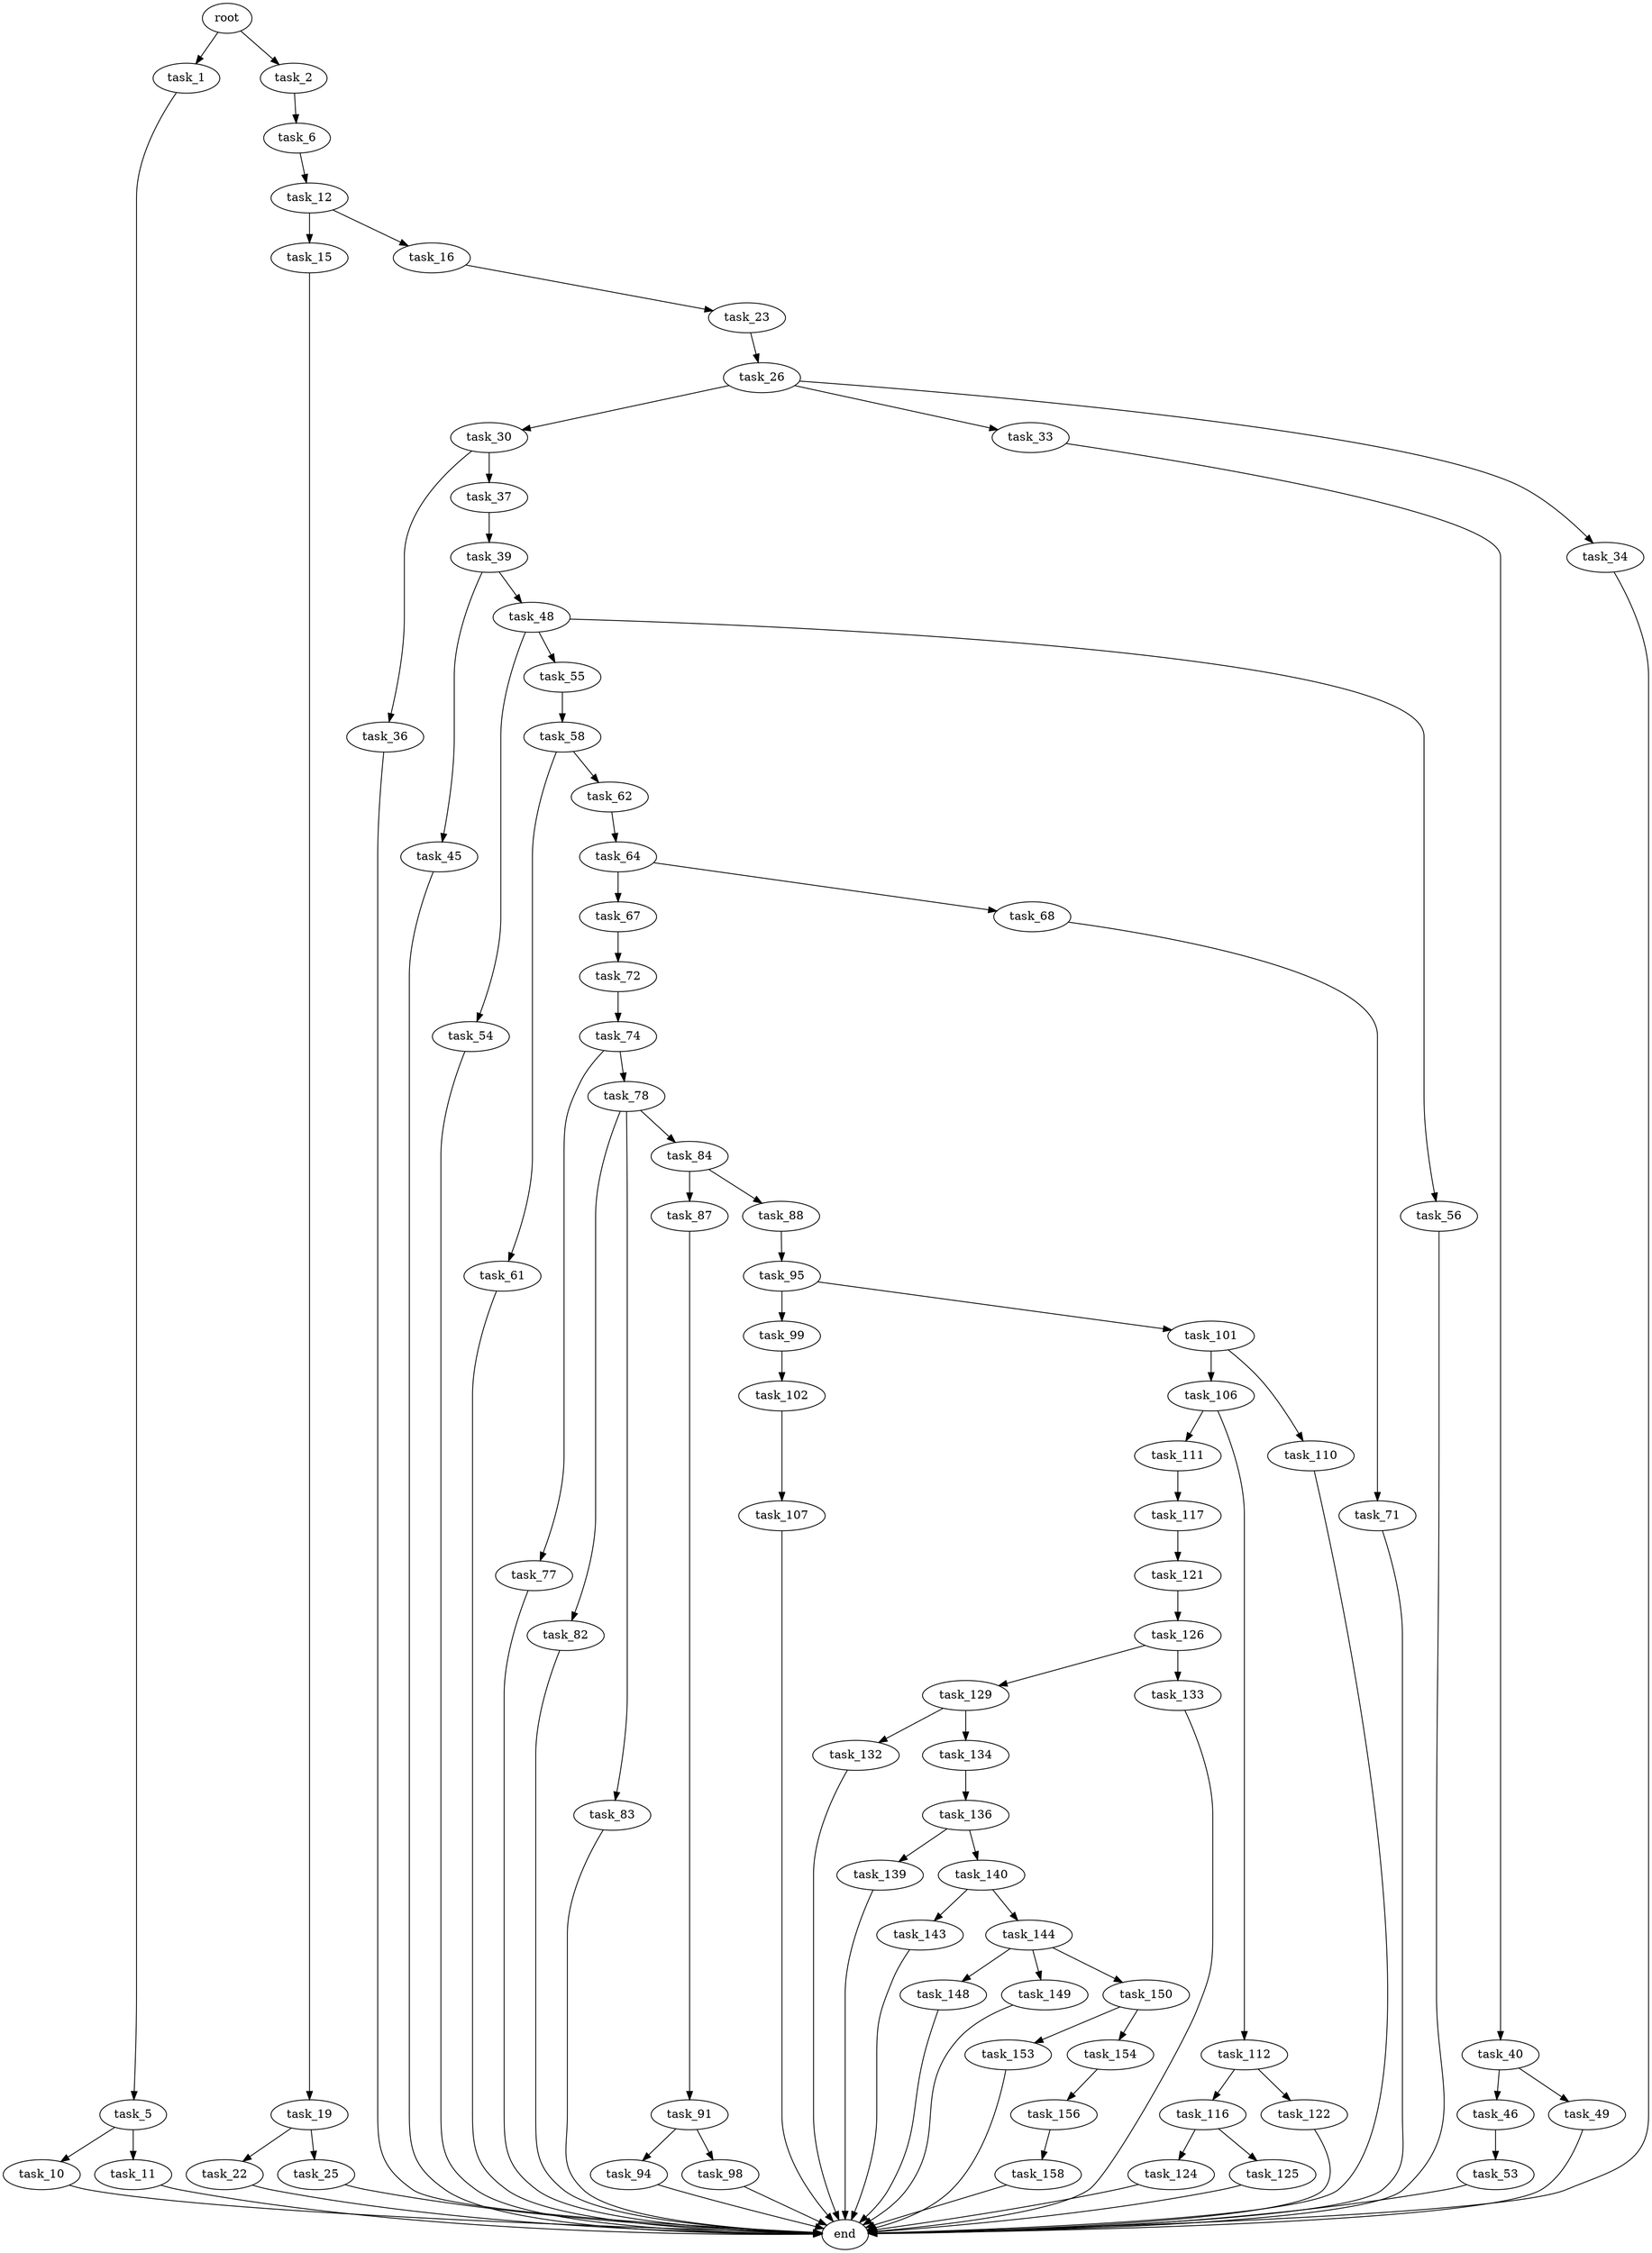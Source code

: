 digraph G {
  root [size="0.000000"];
  task_1 [size="44262927892.000000"];
  task_2 [size="8589934592.000000"];
  task_5 [size="549755813888.000000"];
  task_6 [size="68719476736.000000"];
  task_10 [size="946772051456.000000"];
  task_11 [size="549755813888.000000"];
  task_12 [size="134217728000.000000"];
  task_15 [size="28991029248.000000"];
  task_16 [size="306826077079.000000"];
  task_19 [size="31084830779.000000"];
  task_22 [size="31162615505.000000"];
  task_23 [size="368293445632.000000"];
  task_25 [size="39956033339.000000"];
  task_26 [size="25744539170.000000"];
  task_30 [size="28991029248.000000"];
  task_33 [size="365648270710.000000"];
  task_34 [size="24036014899.000000"];
  task_36 [size="134217728000.000000"];
  task_37 [size="33777759285.000000"];
  task_39 [size="17414034771.000000"];
  task_40 [size="27616849894.000000"];
  task_45 [size="21590846217.000000"];
  task_46 [size="259092031516.000000"];
  task_48 [size="561724410260.000000"];
  task_49 [size="49344396475.000000"];
  task_53 [size="782757789696.000000"];
  task_54 [size="33505362171.000000"];
  task_55 [size="782757789696.000000"];
  task_56 [size="134217728000.000000"];
  task_58 [size="1073741824000.000000"];
  task_61 [size="14930454533.000000"];
  task_62 [size="134217728000.000000"];
  task_64 [size="378509247104.000000"];
  task_67 [size="31329580496.000000"];
  task_68 [size="231928233984.000000"];
  task_71 [size="52727540464.000000"];
  task_72 [size="107587077439.000000"];
  task_74 [size="13329939964.000000"];
  task_77 [size="2194249671.000000"];
  task_78 [size="1198234393.000000"];
  task_82 [size="6311078843.000000"];
  task_83 [size="1073741824000.000000"];
  task_84 [size="3053712326.000000"];
  task_87 [size="132192204536.000000"];
  task_88 [size="401123937681.000000"];
  task_91 [size="96287994383.000000"];
  task_94 [size="782757789696.000000"];
  task_95 [size="1073741824000.000000"];
  task_98 [size="94775821778.000000"];
  task_99 [size="111205984347.000000"];
  task_101 [size="280397433513.000000"];
  task_102 [size="191042269590.000000"];
  task_106 [size="35855772817.000000"];
  task_107 [size="1073741824000.000000"];
  task_110 [size="15513920471.000000"];
  task_111 [size="134217728000.000000"];
  task_112 [size="549755813888.000000"];
  task_116 [size="288238817326.000000"];
  task_117 [size="782757789696.000000"];
  task_121 [size="323476121310.000000"];
  task_122 [size="368293445632.000000"];
  task_124 [size="15366225771.000000"];
  task_125 [size="68719476736.000000"];
  task_126 [size="68719476736.000000"];
  task_129 [size="2884853855.000000"];
  task_132 [size="1371528995906.000000"];
  task_133 [size="455567417866.000000"];
  task_134 [size="396798922394.000000"];
  task_136 [size="28991029248.000000"];
  task_139 [size="7156006814.000000"];
  task_140 [size="8589934592.000000"];
  task_143 [size="266593495841.000000"];
  task_144 [size="3764698132.000000"];
  task_148 [size="36237203210.000000"];
  task_149 [size="8589934592.000000"];
  task_150 [size="385414301175.000000"];
  task_153 [size="28991029248.000000"];
  task_154 [size="425151150006.000000"];
  task_156 [size="27300499220.000000"];
  task_158 [size="31261836175.000000"];
  end [size="0.000000"];

  root -> task_1 [size="1.000000"];
  root -> task_2 [size="1.000000"];
  task_1 -> task_5 [size="33554432.000000"];
  task_2 -> task_6 [size="33554432.000000"];
  task_5 -> task_10 [size="536870912.000000"];
  task_5 -> task_11 [size="536870912.000000"];
  task_6 -> task_12 [size="134217728.000000"];
  task_10 -> end [size="1.000000"];
  task_11 -> end [size="1.000000"];
  task_12 -> task_15 [size="209715200.000000"];
  task_12 -> task_16 [size="209715200.000000"];
  task_15 -> task_19 [size="75497472.000000"];
  task_16 -> task_23 [size="301989888.000000"];
  task_19 -> task_22 [size="838860800.000000"];
  task_19 -> task_25 [size="838860800.000000"];
  task_22 -> end [size="1.000000"];
  task_23 -> task_26 [size="411041792.000000"];
  task_25 -> end [size="1.000000"];
  task_26 -> task_30 [size="411041792.000000"];
  task_26 -> task_33 [size="411041792.000000"];
  task_26 -> task_34 [size="411041792.000000"];
  task_30 -> task_36 [size="75497472.000000"];
  task_30 -> task_37 [size="75497472.000000"];
  task_33 -> task_40 [size="301989888.000000"];
  task_34 -> end [size="1.000000"];
  task_36 -> end [size="1.000000"];
  task_37 -> task_39 [size="679477248.000000"];
  task_39 -> task_45 [size="33554432.000000"];
  task_39 -> task_48 [size="33554432.000000"];
  task_40 -> task_46 [size="75497472.000000"];
  task_40 -> task_49 [size="75497472.000000"];
  task_45 -> end [size="1.000000"];
  task_46 -> task_53 [size="301989888.000000"];
  task_48 -> task_54 [size="679477248.000000"];
  task_48 -> task_55 [size="679477248.000000"];
  task_48 -> task_56 [size="679477248.000000"];
  task_49 -> end [size="1.000000"];
  task_53 -> end [size="1.000000"];
  task_54 -> end [size="1.000000"];
  task_55 -> task_58 [size="679477248.000000"];
  task_56 -> end [size="1.000000"];
  task_58 -> task_61 [size="838860800.000000"];
  task_58 -> task_62 [size="838860800.000000"];
  task_61 -> end [size="1.000000"];
  task_62 -> task_64 [size="209715200.000000"];
  task_64 -> task_67 [size="411041792.000000"];
  task_64 -> task_68 [size="411041792.000000"];
  task_67 -> task_72 [size="33554432.000000"];
  task_68 -> task_71 [size="301989888.000000"];
  task_71 -> end [size="1.000000"];
  task_72 -> task_74 [size="75497472.000000"];
  task_74 -> task_77 [size="838860800.000000"];
  task_74 -> task_78 [size="838860800.000000"];
  task_77 -> end [size="1.000000"];
  task_78 -> task_82 [size="33554432.000000"];
  task_78 -> task_83 [size="33554432.000000"];
  task_78 -> task_84 [size="33554432.000000"];
  task_82 -> end [size="1.000000"];
  task_83 -> end [size="1.000000"];
  task_84 -> task_87 [size="209715200.000000"];
  task_84 -> task_88 [size="209715200.000000"];
  task_87 -> task_91 [size="134217728.000000"];
  task_88 -> task_95 [size="301989888.000000"];
  task_91 -> task_94 [size="75497472.000000"];
  task_91 -> task_98 [size="75497472.000000"];
  task_94 -> end [size="1.000000"];
  task_95 -> task_99 [size="838860800.000000"];
  task_95 -> task_101 [size="838860800.000000"];
  task_98 -> end [size="1.000000"];
  task_99 -> task_102 [size="75497472.000000"];
  task_101 -> task_106 [size="301989888.000000"];
  task_101 -> task_110 [size="301989888.000000"];
  task_102 -> task_107 [size="536870912.000000"];
  task_106 -> task_111 [size="33554432.000000"];
  task_106 -> task_112 [size="33554432.000000"];
  task_107 -> end [size="1.000000"];
  task_110 -> end [size="1.000000"];
  task_111 -> task_117 [size="209715200.000000"];
  task_112 -> task_116 [size="536870912.000000"];
  task_112 -> task_122 [size="536870912.000000"];
  task_116 -> task_124 [size="536870912.000000"];
  task_116 -> task_125 [size="536870912.000000"];
  task_117 -> task_121 [size="679477248.000000"];
  task_121 -> task_126 [size="536870912.000000"];
  task_122 -> end [size="1.000000"];
  task_124 -> end [size="1.000000"];
  task_125 -> end [size="1.000000"];
  task_126 -> task_129 [size="134217728.000000"];
  task_126 -> task_133 [size="134217728.000000"];
  task_129 -> task_132 [size="209715200.000000"];
  task_129 -> task_134 [size="209715200.000000"];
  task_132 -> end [size="1.000000"];
  task_133 -> end [size="1.000000"];
  task_134 -> task_136 [size="679477248.000000"];
  task_136 -> task_139 [size="75497472.000000"];
  task_136 -> task_140 [size="75497472.000000"];
  task_139 -> end [size="1.000000"];
  task_140 -> task_143 [size="33554432.000000"];
  task_140 -> task_144 [size="33554432.000000"];
  task_143 -> end [size="1.000000"];
  task_144 -> task_148 [size="301989888.000000"];
  task_144 -> task_149 [size="301989888.000000"];
  task_144 -> task_150 [size="301989888.000000"];
  task_148 -> end [size="1.000000"];
  task_149 -> end [size="1.000000"];
  task_150 -> task_153 [size="411041792.000000"];
  task_150 -> task_154 [size="411041792.000000"];
  task_153 -> end [size="1.000000"];
  task_154 -> task_156 [size="536870912.000000"];
  task_156 -> task_158 [size="75497472.000000"];
  task_158 -> end [size="1.000000"];
}

